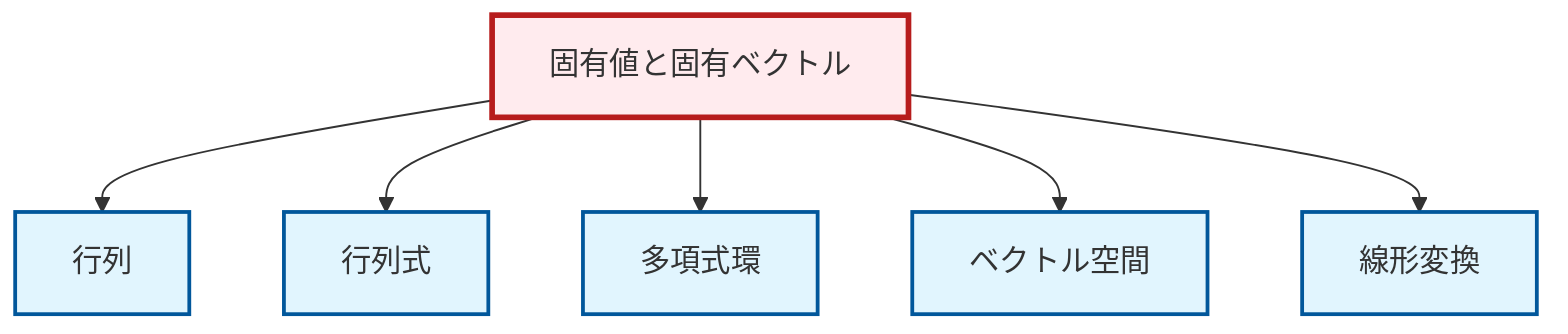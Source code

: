 graph TD
    classDef definition fill:#e1f5fe,stroke:#01579b,stroke-width:2px
    classDef theorem fill:#f3e5f5,stroke:#4a148c,stroke-width:2px
    classDef axiom fill:#fff3e0,stroke:#e65100,stroke-width:2px
    classDef example fill:#e8f5e9,stroke:#1b5e20,stroke-width:2px
    classDef current fill:#ffebee,stroke:#b71c1c,stroke-width:3px
    def-vector-space["ベクトル空間"]:::definition
    def-matrix["行列"]:::definition
    def-determinant["行列式"]:::definition
    def-eigenvalue-eigenvector["固有値と固有ベクトル"]:::definition
    def-linear-transformation["線形変換"]:::definition
    def-polynomial-ring["多項式環"]:::definition
    def-eigenvalue-eigenvector --> def-matrix
    def-eigenvalue-eigenvector --> def-determinant
    def-eigenvalue-eigenvector --> def-polynomial-ring
    def-eigenvalue-eigenvector --> def-vector-space
    def-eigenvalue-eigenvector --> def-linear-transformation
    class def-eigenvalue-eigenvector current